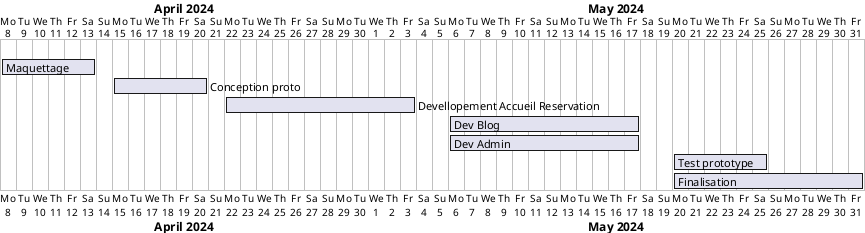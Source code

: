 @startgantt 
[Formation] requires 12 days
[Maquettage] requires 6 days
[Conception proto] requires 6 days
[Devellopement Accueil Reservation] requires 12 days
[Dev Blog] requires 12 days
[Dev Admin] requires 12 days
[Test prototype] requires 6 days
[Finalisation] requires 12 days


Project starts 2024-04-08
[Conception proto] starts 2024-04-15
[Maquettage] starts 2024-04-08
[Devellopement Accueil Reservation] starts 2024-04-22
[Dev Blog] starts 2024-05-06
[Dev Admin] starts 2024-05-06
[Test prototype] starts 2024-05-20
[Finalisation] starts 2024-05-20
@endgantt
